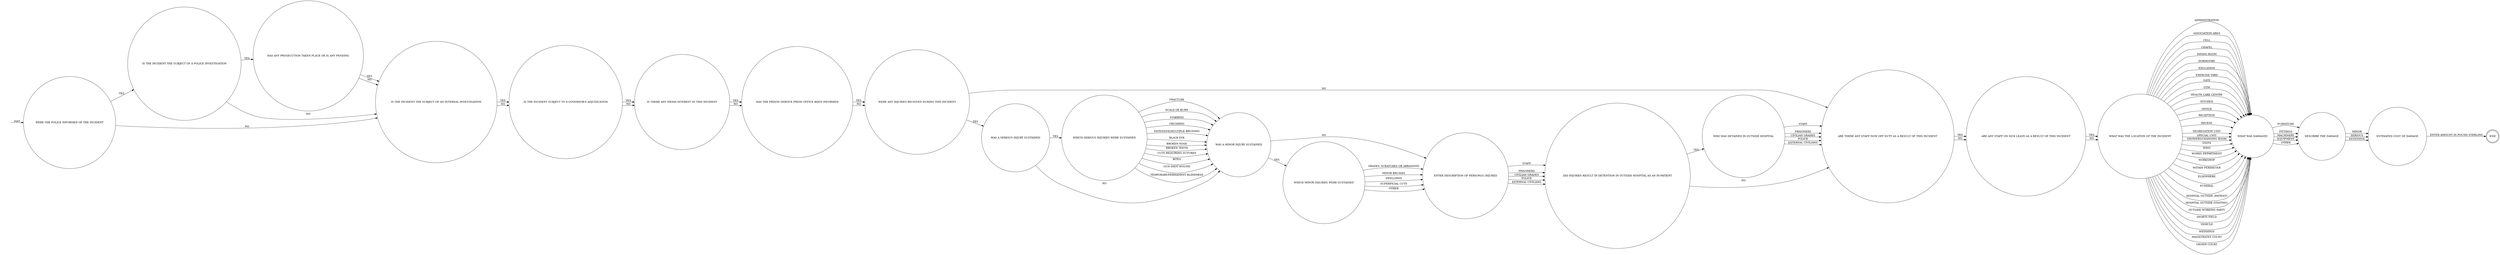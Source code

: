 digraph DAMAGE {  rankdir=LR;
  node [shape = circle];
  START_NODE [label="", shape=none];
  START_NODE -> 44784 [label = "start"];
  END_NODE [label="END", shape="doublecircle"];
  44167 [label = "DID INJURIES RESULT IN DETENTION IN OUTSIDE HOSPITAL AS AN IN-PATIENT"];
  44167 -> 45002 [label = "YES"];
  44167 -> 44655 [label = "NO"];
  44190 [label = "IS THE INCIDENT THE SUBJECT OF A POLICE INVESTIGATION"];
  44190 -> 44572 [label = "YES"];
  44190 -> 44200 [label = "NO"];
  44200 [label = "IS THE INCIDENT THE SUBJECT OF AN INTERNAL INVESTIGATION"];
  44200 -> 45050 [label = "YES"];
  44200 -> 45050 [label = "NO"];
  44230 [label = "ENTER DESCRIPTION OF PERSON(S) INJURED"];
  44230 -> 44167 [label = "STAFF"];
  44230 -> 44167 [label = "PRISONERS"];
  44230 -> 44167 [label = "CIVILIAN GRADES"];
  44230 -> 44167 [label = "POLICE"];
  44230 -> 44167 [label = "EXTERNAL CIVILIANS"];
  44295 [label = "WAS A SERIOUS INJURY SUSTAINED"];
  44295 -> 44785 [label = "YES"];
  44295 -> 44971 [label = "NO"];
  44324 [label = "WHAT WAS THE LOCATION OF THE INCIDENT"];
  44324 -> 44343 [label = "ADMINISTRATION"];
  44324 -> 44343 [label = "ASSOCIATION AREA"];
  44324 -> 44343 [label = "CELL"];
  44324 -> 44343 [label = "CHAPEL"];
  44324 -> 44343 [label = "DINING ROOM"];
  44324 -> 44343 [label = "DORMITORY"];
  44324 -> 44343 [label = "EDUCATION"];
  44324 -> 44343 [label = "EXERCISE YARD"];
  44324 -> 44343 [label = "GATE"];
  44324 -> 44343 [label = "GYM"];
  44324 -> 44343 [label = "HEALTH CARE CENTRE"];
  44324 -> 44343 [label = "KITCHEN"];
  44324 -> 44343 [label = "OFFICE"];
  44324 -> 44343 [label = "RECEPTION"];
  44324 -> 44343 [label = "RECESS"];
  44324 -> 44343 [label = "SEGREGATION UNIT"];
  44324 -> 44343 [label = "SPECIAL UNIT"];
  44324 -> 44343 [label = "SHOWERS/CHANGING ROOM"];
  44324 -> 44343 [label = "VISITS"];
  44324 -> 44343 [label = "WING"];
  44324 -> 44343 [label = "WORKS DEPARTMENT"];
  44324 -> 44343 [label = "WORKSHOP"];
  44324 -> 44343 [label = "WITHIN PERIMETER"];
  44324 -> 44343 [label = "ELSEWHERE"];
  44324 -> 44343 [label = "FUNERAL"];
  44324 -> 44343 [label = "HOSPITAL OUTSIDE (PATIENT)"];
  44324 -> 44343 [label = "HOSPITAL OUTSIDE (VISITING)"];
  44324 -> 44343 [label = "OUTSIDE WORKING PARTY"];
  44324 -> 44343 [label = "SPORTS FIELD"];
  44324 -> 44343 [label = "VEHICLE"];
  44324 -> 44343 [label = "WEDDINGS"];
  44324 -> 44343 [label = "MAGISTRATES COURT"];
  44324 -> 44343 [label = "CROWN COURT"];
  44343 [label = "WHAT WAS DAMAGED"];
  44343 -> 44466 [label = "FURNITURE"];
  44343 -> 44466 [label = "FITTINGS"];
  44343 -> 44466 [label = "MACHINERY"];
  44343 -> 44466 [label = "EQUIPMENT"];
  44343 -> 44466 [label = "OTHER"];
  44379 [label = "WERE ANY INJURIES RECEIVED DURING THIS INCIDENT"];
  44379 -> 44295 [label = "YES"];
  44379 -> 44655 [label = "NO"];
  44466 [label = "DESCRIBE THE DAMAGE"];
  44466 -> 44763 [label = "MINOR"];
  44466 -> 44763 [label = "SERIOUS"];
  44466 -> 44763 [label = "EXTENSIVE"];
  44512 [label = "IS THERE ANY MEDIA INTEREST IN THIS INCIDENT"];
  44512 -> 45082 [label = "YES"];
  44512 -> 45082 [label = "NO"];
  44572 [label = "HAS ANY PROSECUTION TAKEN PLACE OR IS ANY PENDING"];
  44572 -> 44200 [label = "YES"];
  44572 -> 44200 [label = "NO"];
  44576 [label = "WHICH MINOR INJURIES WERE SUSTAINED"];
  44576 -> 44230 [label = "GRAZES, SCRATCHES OR ABRASIONS"];
  44576 -> 44230 [label = "MINOR BRUISES"];
  44576 -> 44230 [label = "SWELLINGS"];
  44576 -> 44230 [label = "SUPERFICIAL CUTS"];
  44576 -> 44230 [label = "OTHER"];
  44655 [label = "ARE THERE ANY STAFF NOW OFF DUTY AS A RESULT OF THIS INCIDENT"];
  44655 -> 44735 [label = "YES"];
  44655 -> 44735 [label = "NO"];
  44735 [label = "ARE ANY STAFF ON SICK LEAVE AS A RESULT OF THIS INCIDENT"];
  44735 -> 44324 [label = "YES"];
  44735 -> 44324 [label = "NO"];
  44763 [label = "ESTIMATED COST OF DAMAGE"];
  44763 -> END_NODE [label = "ENTER AMOUNT IN POUND STERLING"];
  44784 [label = "WERE THE POLICE INFORMED OF THE INCIDENT"];
  44784 -> 44190 [label = "YES"];
  44784 -> 44200 [label = "NO"];
  44785 [label = "WHICH SERIOUS INJURIES WERE SUSTAINED"];
  44785 -> 44971 [label = "FRACTURE"];
  44785 -> 44971 [label = "SCALD OR BURN"];
  44785 -> 44971 [label = "STABBING"];
  44785 -> 44971 [label = "CRUSHING"];
  44785 -> 44971 [label = "EXTENSIVE/MULTIPLE BRUISING"];
  44785 -> 44971 [label = "BLACK EYE"];
  44785 -> 44971 [label = "BROKEN NOSE"];
  44785 -> 44971 [label = "BROKEN TEETH"];
  44785 -> 44971 [label = "CUTS REQUIRING SUTURES"];
  44785 -> 44971 [label = "BITES"];
  44785 -> 44971 [label = "GUN SHOT WOUND"];
  44785 -> 44971 [label = "TEMPORARY/PERMANENT BLINDNESS"];
  44971 [label = "WAS A MINOR INJURY SUSTAINED"];
  44971 -> 44576 [label = "YES"];
  44971 -> 44230 [label = "NO"];
  45002 [label = "WHO WAS DETAINED IN OUTSIDE HOSPITAL"];
  45002 -> 44655 [label = "STAFF"];
  45002 -> 44655 [label = "PRISONERS"];
  45002 -> 44655 [label = "CIVILIAN GRADES"];
  45002 -> 44655 [label = "POLICE"];
  45002 -> 44655 [label = "EXTERNAL CIVILIANS"];
  45050 [label = "IS THE INCIDENT SUBJECT TO A GOVERNOR'S ADJUDICATION"];
  45050 -> 44512 [label = "YES"];
  45050 -> 44512 [label = "NO"];
  45082 [label = "HAS THE PRISON SERVICE PRESS OFFICE BEEN INFORMED"];
  45082 -> 44379 [label = "YES"];
  45082 -> 44379 [label = "NO"];
}
